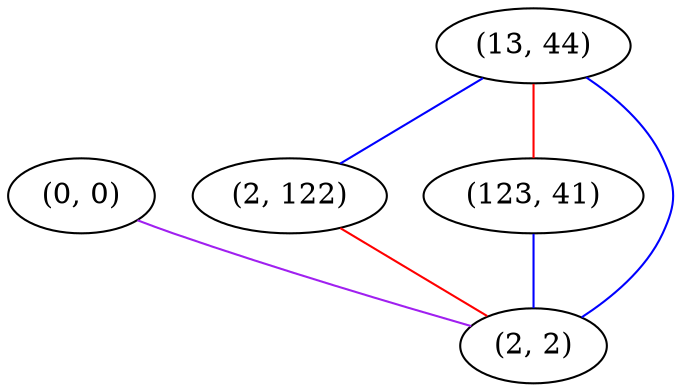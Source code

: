 graph "" {
"(0, 0)";
"(13, 44)";
"(2, 122)";
"(123, 41)";
"(2, 2)";
"(0, 0)" -- "(2, 2)"  [color=purple, key=0, weight=4];
"(13, 44)" -- "(123, 41)"  [color=red, key=0, weight=1];
"(13, 44)" -- "(2, 122)"  [color=blue, key=0, weight=3];
"(13, 44)" -- "(2, 2)"  [color=blue, key=0, weight=3];
"(2, 122)" -- "(2, 2)"  [color=red, key=0, weight=1];
"(123, 41)" -- "(2, 2)"  [color=blue, key=0, weight=3];
}
